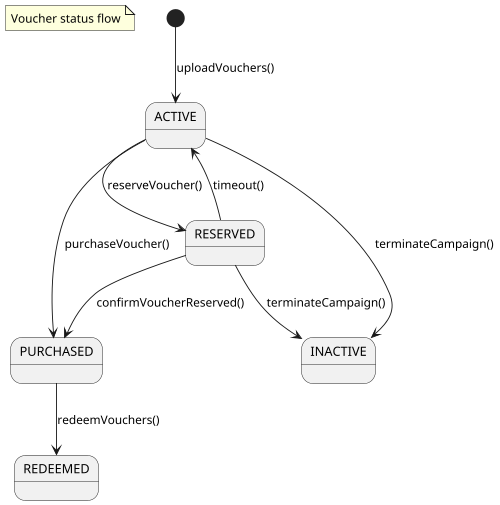 @startuml
scale 500 width

note "Voucher status flow" as N1

[*] --> ACTIVE : uploadVouchers()

ACTIVE --> PURCHASED : purchaseVoucher()
ACTIVE --> RESERVED : reserveVoucher()

RESERVED --> ACTIVE : timeout()
RESERVED --> PURCHASED : confirmVoucherReserved()
PURCHASED --> REDEEMED : redeemVouchers()

ACTIVE --> INACTIVE : terminateCampaign()
RESERVED --> INACTIVE : terminateCampaign()

@enduml
